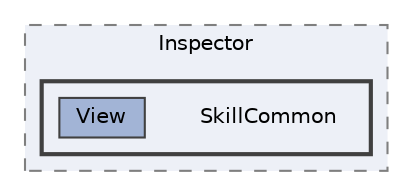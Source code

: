 digraph "C:/Users/むずでょ/Documents/Unity Projects/RMU-1-00-00-Research/Assets/RPGMaker/Codebase/Editor/Inspector/SkillCommon"
{
 // LATEX_PDF_SIZE
  bgcolor="transparent";
  edge [fontname=Helvetica,fontsize=10,labelfontname=Helvetica,labelfontsize=10];
  node [fontname=Helvetica,fontsize=10,shape=box,height=0.2,width=0.4];
  compound=true
  subgraph clusterdir_556927790365328304c22c636a104915 {
    graph [ bgcolor="#edf0f7", pencolor="grey50", label="Inspector", fontname=Helvetica,fontsize=10 style="filled,dashed", URL="dir_556927790365328304c22c636a104915.html",tooltip=""]
  subgraph clusterdir_8c74d66b34f889f42bbb360b70723494 {
    graph [ bgcolor="#edf0f7", pencolor="grey25", label="", fontname=Helvetica,fontsize=10 style="filled,bold", URL="dir_8c74d66b34f889f42bbb360b70723494.html",tooltip=""]
    dir_8c74d66b34f889f42bbb360b70723494 [shape=plaintext, label="SkillCommon"];
  dir_db71b037d0c532c297e5fe127418e789 [label="View", fillcolor="#a2b4d6", color="grey25", style="filled", URL="dir_db71b037d0c532c297e5fe127418e789.html",tooltip=""];
  }
  }
}
